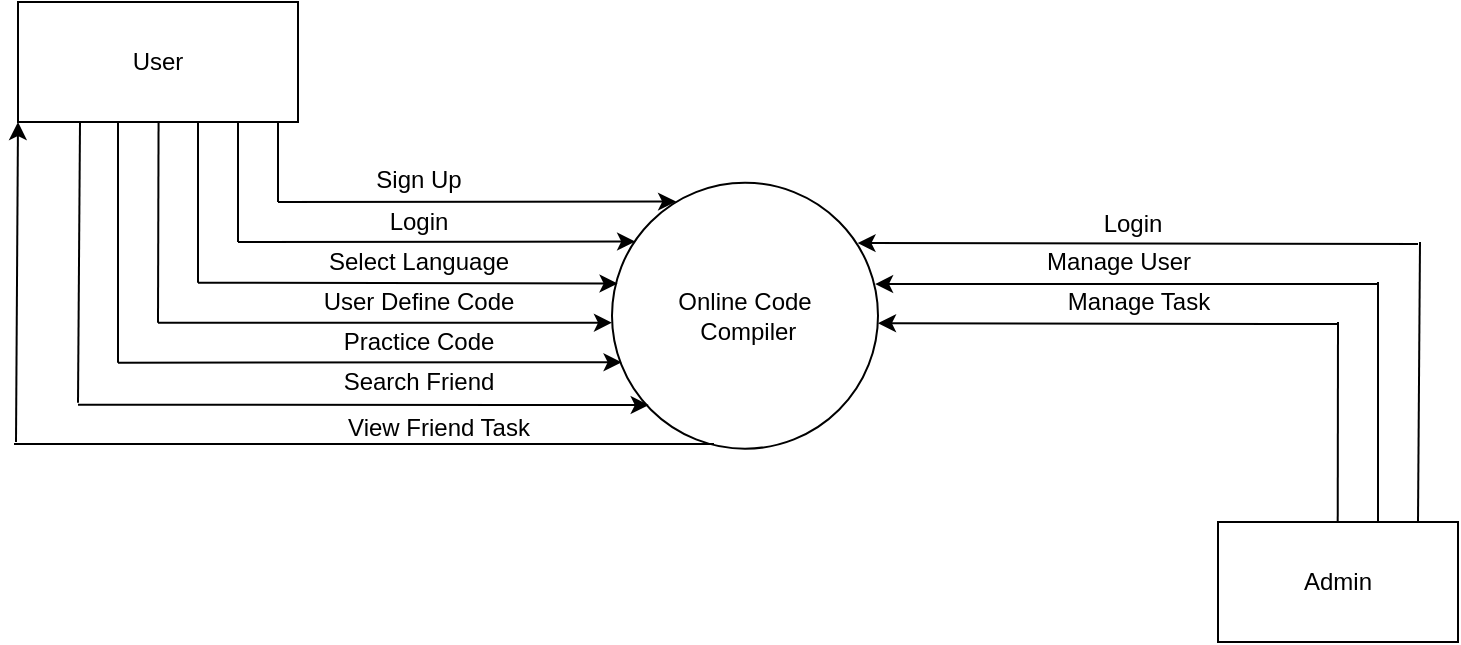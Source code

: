 <mxfile version="12.6.1" type="device"><diagram id="cX5ejl7c5IZXhdvJl9Qn" name="Page-1"><mxGraphModel dx="1038" dy="499" grid="1" gridSize="10" guides="1" tooltips="1" connect="1" arrows="1" fold="1" page="1" pageScale="1" pageWidth="827" pageHeight="1169" math="0" shadow="0"><root><mxCell id="0"/><mxCell id="1" parent="0"/><mxCell id="4uypnv4S44E78Vftcf2V-5" value="Online Code&lt;br&gt;&amp;nbsp;Compiler" style="ellipse;whiteSpace=wrap;html=1;aspect=fixed;" parent="1" vertex="1"><mxGeometry x="337" y="230.36" width="133" height="133" as="geometry"/></mxCell><mxCell id="4uypnv4S44E78Vftcf2V-6" value="Admin" style="rounded=0;whiteSpace=wrap;html=1;" parent="1" vertex="1"><mxGeometry x="640" y="400" width="120" height="60" as="geometry"/></mxCell><mxCell id="4uypnv4S44E78Vftcf2V-7" value="User" style="rounded=0;whiteSpace=wrap;html=1;" parent="1" vertex="1"><mxGeometry x="40" y="140" width="140" height="60" as="geometry"/></mxCell><mxCell id="4uypnv4S44E78Vftcf2V-13" value="" style="endArrow=classic;html=1;entryX=0.138;entryY=0.836;entryDx=0;entryDy=0;entryPerimeter=0;" parent="1" target="4uypnv4S44E78Vftcf2V-5" edge="1"><mxGeometry width="50" height="50" relative="1" as="geometry"><mxPoint x="70" y="341.36" as="sourcePoint"/><mxPoint x="350" y="340.36" as="targetPoint"/><Array as="points"/></mxGeometry></mxCell><mxCell id="4uypnv4S44E78Vftcf2V-14" value="" style="endArrow=none;html=1;" parent="1" edge="1"><mxGeometry width="50" height="50" relative="1" as="geometry"><mxPoint x="70" y="340.36" as="sourcePoint"/><mxPoint x="71" y="200.36" as="targetPoint"/></mxGeometry></mxCell><mxCell id="4uypnv4S44E78Vftcf2V-15" value="" style="endArrow=none;html=1;" parent="1" edge="1"><mxGeometry width="50" height="50" relative="1" as="geometry"><mxPoint x="90" y="320.36" as="sourcePoint"/><mxPoint x="90" y="200.36" as="targetPoint"/></mxGeometry></mxCell><mxCell id="dsCAGxnXBiVLzP-rUHZS-1" value="" style="endArrow=classic;html=1;entryX=0.036;entryY=0.675;entryDx=0;entryDy=0;entryPerimeter=0;" parent="1" target="4uypnv4S44E78Vftcf2V-5" edge="1"><mxGeometry width="50" height="50" relative="1" as="geometry"><mxPoint x="90" y="320.36" as="sourcePoint"/><mxPoint x="337" y="320.36" as="targetPoint"/></mxGeometry></mxCell><mxCell id="dsCAGxnXBiVLzP-rUHZS-2" value="" style="endArrow=classic;html=1;" parent="1" edge="1"><mxGeometry width="50" height="50" relative="1" as="geometry"><mxPoint x="110" y="300.36" as="sourcePoint"/><mxPoint x="337" y="300.36" as="targetPoint"/></mxGeometry></mxCell><mxCell id="dsCAGxnXBiVLzP-rUHZS-3" value="" style="endArrow=none;html=1;entryX=0.669;entryY=0.994;entryDx=0;entryDy=0;entryPerimeter=0;" parent="1" edge="1"><mxGeometry width="50" height="50" relative="1" as="geometry"><mxPoint x="110" y="300.36" as="sourcePoint"/><mxPoint x="110.28" y="200" as="targetPoint"/></mxGeometry></mxCell><mxCell id="dsCAGxnXBiVLzP-rUHZS-4" value="" style="endArrow=classic;html=1;entryX=0.021;entryY=0.379;entryDx=0;entryDy=0;entryPerimeter=0;" parent="1" target="4uypnv4S44E78Vftcf2V-5" edge="1"><mxGeometry width="50" height="50" relative="1" as="geometry"><mxPoint x="130" y="280.36" as="sourcePoint"/><mxPoint x="337" y="280.36" as="targetPoint"/></mxGeometry></mxCell><mxCell id="dsCAGxnXBiVLzP-rUHZS-6" value="" style="endArrow=none;html=1;" parent="1" edge="1"><mxGeometry width="50" height="50" relative="1" as="geometry"><mxPoint x="130" y="280.36" as="sourcePoint"/><mxPoint x="130" y="200.36" as="targetPoint"/></mxGeometry></mxCell><mxCell id="dsCAGxnXBiVLzP-rUHZS-7" value="" style="endArrow=none;html=1;" parent="1" edge="1"><mxGeometry width="50" height="50" relative="1" as="geometry"><mxPoint x="150" y="260" as="sourcePoint"/><mxPoint x="150" y="200" as="targetPoint"/></mxGeometry></mxCell><mxCell id="dsCAGxnXBiVLzP-rUHZS-8" value="" style="endArrow=classic;html=1;entryX=0.087;entryY=0.221;entryDx=0;entryDy=0;entryPerimeter=0;" parent="1" target="4uypnv4S44E78Vftcf2V-5" edge="1"><mxGeometry width="50" height="50" relative="1" as="geometry"><mxPoint x="150" y="260" as="sourcePoint"/><mxPoint x="340" y="259" as="targetPoint"/></mxGeometry></mxCell><mxCell id="dsCAGxnXBiVLzP-rUHZS-9" value="" style="endArrow=none;html=1;" parent="1" edge="1"><mxGeometry width="50" height="50" relative="1" as="geometry"><mxPoint x="170" y="240" as="sourcePoint"/><mxPoint x="170" y="200" as="targetPoint"/></mxGeometry></mxCell><mxCell id="dsCAGxnXBiVLzP-rUHZS-11" value="" style="endArrow=classic;html=1;entryX=0.241;entryY=0.071;entryDx=0;entryDy=0;entryPerimeter=0;" parent="1" target="4uypnv4S44E78Vftcf2V-5" edge="1"><mxGeometry width="50" height="50" relative="1" as="geometry"><mxPoint x="170" y="240" as="sourcePoint"/><mxPoint x="350" y="239" as="targetPoint"/></mxGeometry></mxCell><mxCell id="w58oXepG5qsLSqyH96Mg-1" value="Sign Up" style="text;html=1;align=center;verticalAlign=middle;resizable=0;points=[];labelBackgroundColor=#ffffff;" parent="dsCAGxnXBiVLzP-rUHZS-11" vertex="1" connectable="0"><mxGeometry x="-0.327" y="-1" relative="1" as="geometry"><mxPoint x="3" y="-12.57" as="offset"/></mxGeometry></mxCell><mxCell id="dsCAGxnXBiVLzP-rUHZS-35" value="" style="endArrow=none;html=1;" parent="1" edge="1"><mxGeometry width="50" height="50" relative="1" as="geometry"><mxPoint x="720" y="400" as="sourcePoint"/><mxPoint x="720" y="280" as="targetPoint"/><Array as="points"><mxPoint x="720" y="370"/></Array></mxGeometry></mxCell><mxCell id="dsCAGxnXBiVLzP-rUHZS-36" value="" style="endArrow=classic;html=1;entryX=0.923;entryY=0.227;entryDx=0;entryDy=0;entryPerimeter=0;" parent="1" target="4uypnv4S44E78Vftcf2V-5" edge="1"><mxGeometry width="50" height="50" relative="1" as="geometry"><mxPoint x="740" y="261" as="sourcePoint"/><mxPoint x="530" y="260.25" as="targetPoint"/></mxGeometry></mxCell><mxCell id="dsCAGxnXBiVLzP-rUHZS-37" value="" style="endArrow=none;html=1;" parent="1" edge="1"><mxGeometry width="50" height="50" relative="1" as="geometry"><mxPoint x="700" y="300" as="sourcePoint"/><mxPoint x="699.86" y="400" as="targetPoint"/></mxGeometry></mxCell><mxCell id="dsCAGxnXBiVLzP-rUHZS-38" value="" style="endArrow=classic;html=1;entryX=0.989;entryY=0.381;entryDx=0;entryDy=0;entryPerimeter=0;" parent="1" target="4uypnv4S44E78Vftcf2V-5" edge="1"><mxGeometry width="50" height="50" relative="1" as="geometry"><mxPoint x="719.793" y="281.017" as="sourcePoint"/><mxPoint x="510" y="280.61" as="targetPoint"/></mxGeometry></mxCell><mxCell id="dsCAGxnXBiVLzP-rUHZS-40" value="" style="endArrow=classic;html=1;entryX=1;entryY=0.528;entryDx=0;entryDy=0;entryPerimeter=0;" parent="1" target="4uypnv4S44E78Vftcf2V-5" edge="1"><mxGeometry width="50" height="50" relative="1" as="geometry"><mxPoint x="700" y="301" as="sourcePoint"/><mxPoint x="490" y="300.61" as="targetPoint"/></mxGeometry></mxCell><mxCell id="dsCAGxnXBiVLzP-rUHZS-43" value="" style="endArrow=none;html=1;" parent="1" edge="1"><mxGeometry width="50" height="50" relative="1" as="geometry"><mxPoint x="741" y="260" as="sourcePoint"/><mxPoint x="740" y="400" as="targetPoint"/></mxGeometry></mxCell><mxCell id="w58oXepG5qsLSqyH96Mg-2" value="Login" style="text;html=1;align=center;verticalAlign=middle;resizable=0;points=[];autosize=1;" parent="1" vertex="1"><mxGeometry x="215" y="240" width="50" height="20" as="geometry"/></mxCell><mxCell id="w58oXepG5qsLSqyH96Mg-3" value="Select Language" style="text;html=1;align=center;verticalAlign=middle;resizable=0;points=[];autosize=1;" parent="1" vertex="1"><mxGeometry x="180" y="260" width="120" height="20" as="geometry"/></mxCell><mxCell id="w58oXepG5qsLSqyH96Mg-6" value="User Define Code" style="text;html=1;align=center;verticalAlign=middle;resizable=0;points=[];autosize=1;" parent="1" vertex="1"><mxGeometry x="180" y="280" width="120" height="20" as="geometry"/></mxCell><mxCell id="w58oXepG5qsLSqyH96Mg-7" value="Practice Code" style="text;html=1;align=center;verticalAlign=middle;resizable=0;points=[];autosize=1;" parent="1" vertex="1"><mxGeometry x="190" y="300" width="100" height="20" as="geometry"/></mxCell><mxCell id="w58oXepG5qsLSqyH96Mg-8" value="Search Friend" style="text;html=1;align=center;verticalAlign=middle;resizable=0;points=[];autosize=1;" parent="1" vertex="1"><mxGeometry x="190" y="320" width="100" height="20" as="geometry"/></mxCell><mxCell id="w58oXepG5qsLSqyH96Mg-9" value="View Friend Task" style="text;html=1;align=center;verticalAlign=middle;resizable=0;points=[];autosize=1;" parent="1" vertex="1"><mxGeometry x="190" y="343.36" width="120" height="20" as="geometry"/></mxCell><mxCell id="w58oXepG5qsLSqyH96Mg-10" value="" style="endArrow=classic;html=1;entryX=0;entryY=1;entryDx=0;entryDy=0;" parent="1" target="4uypnv4S44E78Vftcf2V-7" edge="1"><mxGeometry width="50" height="50" relative="1" as="geometry"><mxPoint x="39" y="360" as="sourcePoint"/><mxPoint x="90" y="480" as="targetPoint"/></mxGeometry></mxCell><mxCell id="w58oXepG5qsLSqyH96Mg-11" value="" style="endArrow=none;html=1;" parent="1" edge="1"><mxGeometry width="50" height="50" relative="1" as="geometry"><mxPoint x="38" y="361" as="sourcePoint"/><mxPoint x="388" y="361" as="targetPoint"/></mxGeometry></mxCell><mxCell id="w58oXepG5qsLSqyH96Mg-13" value="Login" style="text;html=1;align=center;verticalAlign=middle;resizable=0;points=[];labelBackgroundColor=#ffffff;" parent="1" vertex="1" connectable="0"><mxGeometry x="590.001" y="268.004" as="geometry"><mxPoint x="7" y="-17.57" as="offset"/></mxGeometry></mxCell><mxCell id="w58oXepG5qsLSqyH96Mg-14" value="Manage User" style="text;html=1;align=center;verticalAlign=middle;resizable=0;points=[];autosize=1;" parent="1" vertex="1"><mxGeometry x="540" y="260" width="100" height="20" as="geometry"/></mxCell><mxCell id="w58oXepG5qsLSqyH96Mg-15" value="Manage Task" style="text;html=1;align=center;verticalAlign=middle;resizable=0;points=[];autosize=1;" parent="1" vertex="1"><mxGeometry x="555" y="280" width="90" height="20" as="geometry"/></mxCell></root></mxGraphModel></diagram></mxfile>